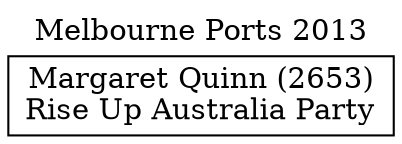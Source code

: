 // House preference flow
digraph "Margaret Quinn (2653)_Melbourne Ports_2013" {
	graph [label="Melbourne Ports 2013" labelloc=t mclimit=10]
	node [shape=box]
	"Margaret Quinn (2653)" [label="Margaret Quinn (2653)
Rise Up Australia Party"]
}
